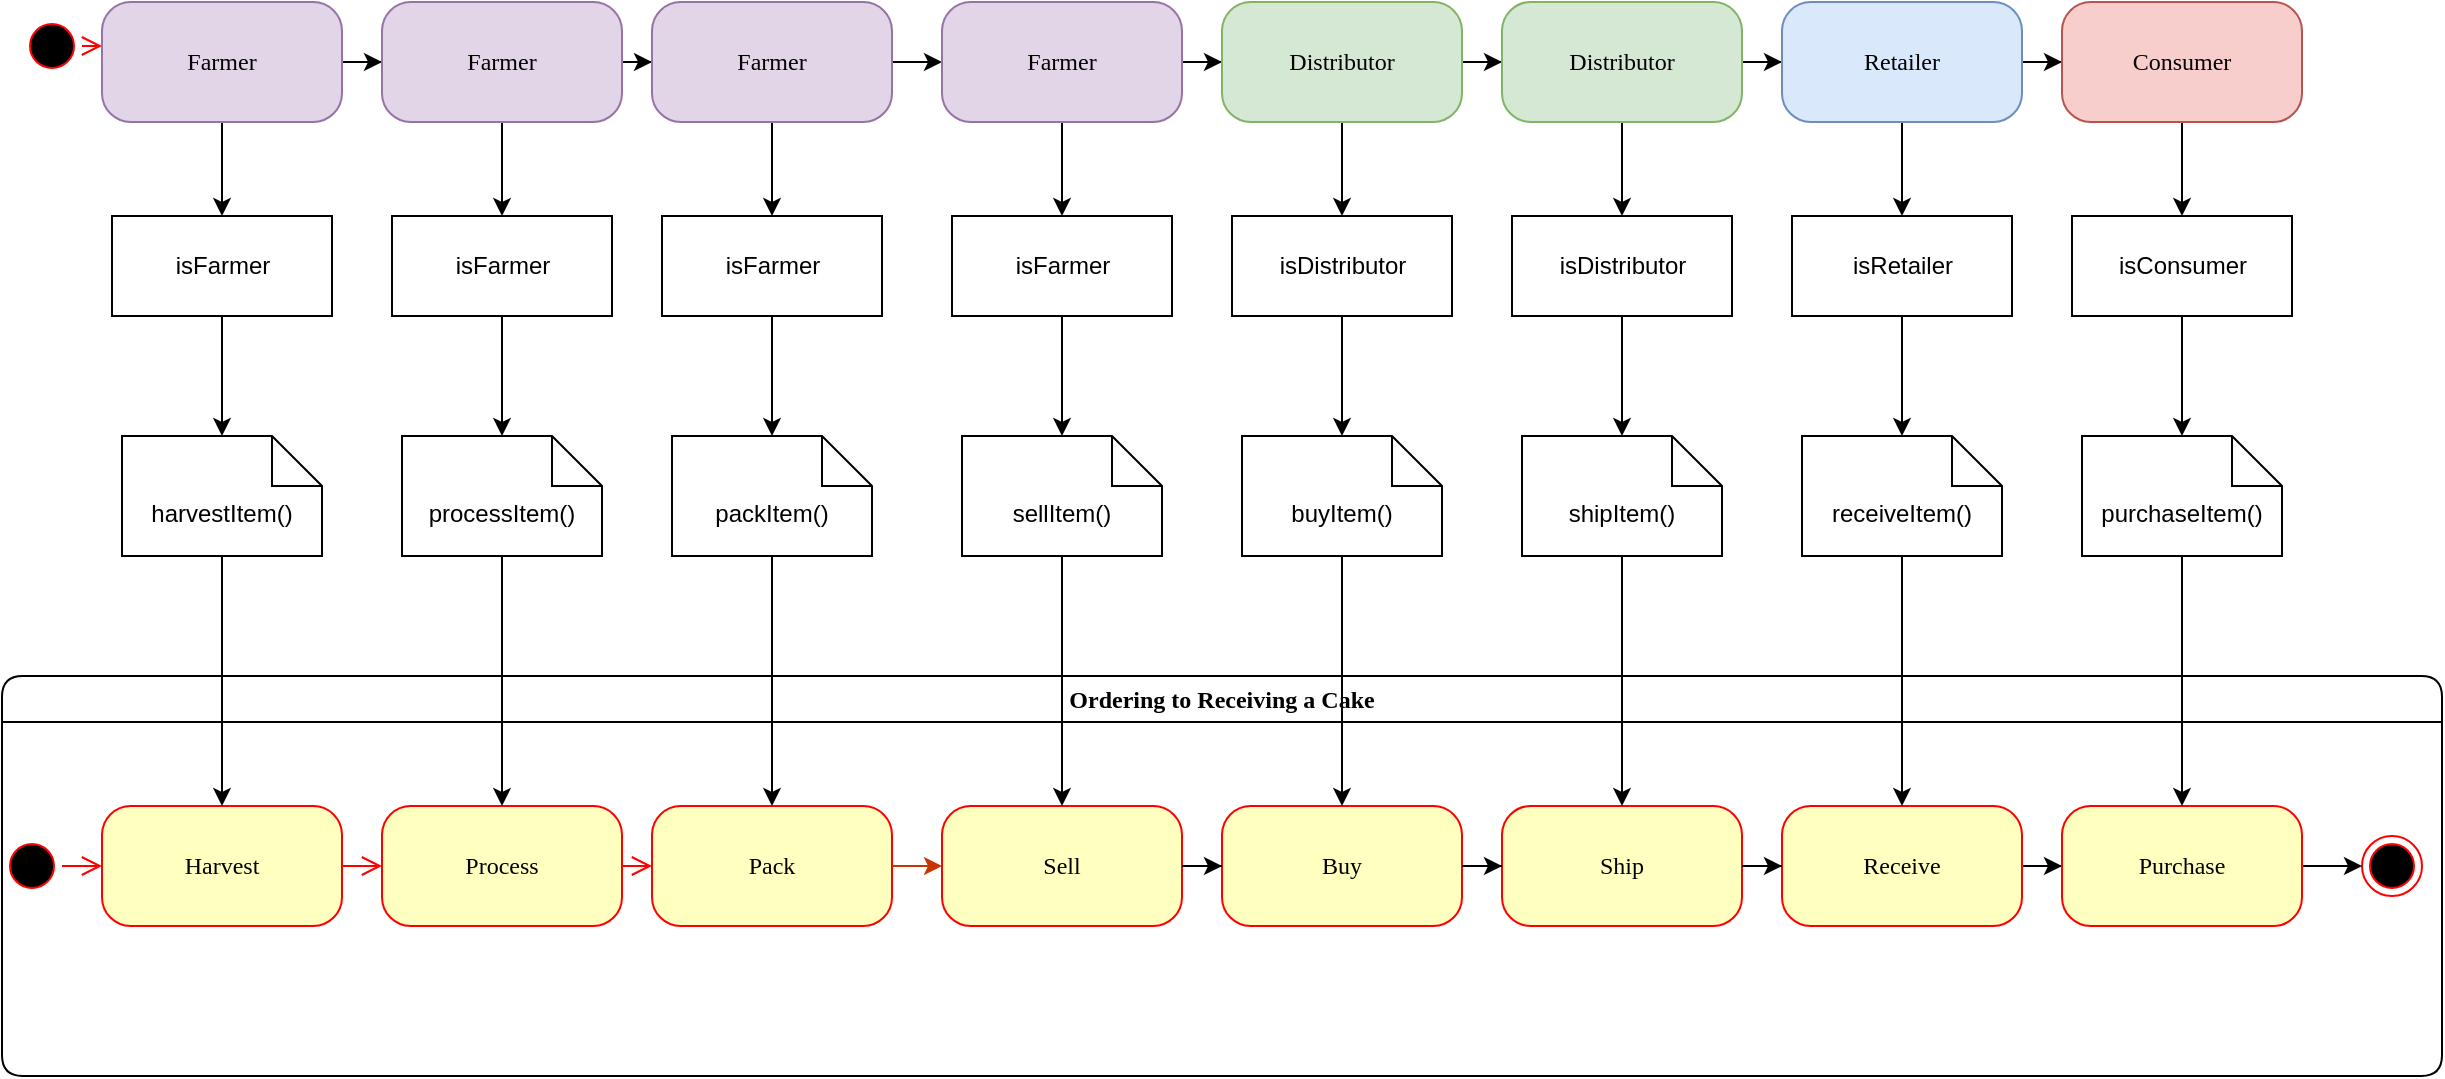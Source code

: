 <mxfile version="16.6.4" type="github">
  <diagram id="HGOWRlIO0jP8CjzM9mRS" name="Page-1">
    <mxGraphModel dx="1416" dy="684" grid="1" gridSize="10" guides="1" tooltips="1" connect="1" arrows="1" fold="1" page="1" pageScale="1" pageWidth="850" pageHeight="1100" math="0" shadow="0">
      <root>
        <mxCell id="0" />
        <mxCell id="1" parent="0" />
        <mxCell id="hxHElys9ab2affVmfVg2-1" value="" style="ellipse;html=1;shape=startState;fillColor=#000000;strokeColor=#ff0000;rounded=1;shadow=0;comic=0;labelBackgroundColor=none;fontFamily=Verdana;fontSize=12;fontColor=#000000;align=center;direction=south;" vertex="1" parent="1">
          <mxGeometry x="20" y="60" width="30" height="30" as="geometry" />
        </mxCell>
        <mxCell id="hxHElys9ab2affVmfVg2-2" style="edgeStyle=orthogonalEdgeStyle;html=1;labelBackgroundColor=none;endArrow=open;endSize=8;strokeColor=#ff0000;fontFamily=Verdana;fontSize=12;align=left;" edge="1" parent="1" source="hxHElys9ab2affVmfVg2-1">
          <mxGeometry relative="1" as="geometry">
            <mxPoint x="60" y="75" as="targetPoint" />
          </mxGeometry>
        </mxCell>
        <mxCell id="hxHElys9ab2affVmfVg2-3" value="Ordering to Receiving a Cake" style="swimlane;whiteSpace=wrap;html=1;rounded=1;shadow=0;comic=0;labelBackgroundColor=none;strokeWidth=1;fontFamily=Verdana;fontSize=12;align=center;" vertex="1" parent="1">
          <mxGeometry x="10" y="390" width="1220" height="200" as="geometry" />
        </mxCell>
        <mxCell id="hxHElys9ab2affVmfVg2-4" style="edgeStyle=elbowEdgeStyle;html=1;labelBackgroundColor=none;endArrow=open;endSize=8;strokeColor=#ff0000;fontFamily=Verdana;fontSize=12;align=left;" edge="1" parent="hxHElys9ab2affVmfVg2-3" source="hxHElys9ab2affVmfVg2-5" target="hxHElys9ab2affVmfVg2-9">
          <mxGeometry relative="1" as="geometry" />
        </mxCell>
        <mxCell id="hxHElys9ab2affVmfVg2-5" value="Harvest" style="rounded=1;whiteSpace=wrap;html=1;arcSize=24;fillColor=#ffffc0;strokeColor=#ff0000;shadow=0;comic=0;labelBackgroundColor=none;fontFamily=Verdana;fontSize=12;fontColor=#000000;align=center;" vertex="1" parent="hxHElys9ab2affVmfVg2-3">
          <mxGeometry x="50" y="65" width="120" height="60" as="geometry" />
        </mxCell>
        <mxCell id="hxHElys9ab2affVmfVg2-6" style="edgeStyle=elbowEdgeStyle;html=1;labelBackgroundColor=none;endArrow=open;endSize=8;strokeColor=#ff0000;fontFamily=Verdana;fontSize=12;align=left;" edge="1" parent="hxHElys9ab2affVmfVg2-3" source="hxHElys9ab2affVmfVg2-7" target="hxHElys9ab2affVmfVg2-5">
          <mxGeometry relative="1" as="geometry" />
        </mxCell>
        <mxCell id="hxHElys9ab2affVmfVg2-7" value="" style="ellipse;html=1;shape=startState;fillColor=#000000;strokeColor=#ff0000;rounded=1;shadow=0;comic=0;labelBackgroundColor=none;fontFamily=Verdana;fontSize=12;fontColor=#000000;align=center;direction=south;" vertex="1" parent="hxHElys9ab2affVmfVg2-3">
          <mxGeometry y="80" width="30" height="30" as="geometry" />
        </mxCell>
        <mxCell id="hxHElys9ab2affVmfVg2-8" style="edgeStyle=elbowEdgeStyle;html=1;labelBackgroundColor=none;endArrow=open;endSize=8;strokeColor=#ff0000;fontFamily=Verdana;fontSize=12;align=left;" edge="1" parent="hxHElys9ab2affVmfVg2-3" source="hxHElys9ab2affVmfVg2-9" target="hxHElys9ab2affVmfVg2-10">
          <mxGeometry relative="1" as="geometry" />
        </mxCell>
        <mxCell id="hxHElys9ab2affVmfVg2-9" value="Process" style="rounded=1;whiteSpace=wrap;html=1;arcSize=24;fillColor=#ffffc0;strokeColor=#ff0000;shadow=0;comic=0;labelBackgroundColor=none;fontFamily=Verdana;fontSize=12;fontColor=#000000;align=center;" vertex="1" parent="hxHElys9ab2affVmfVg2-3">
          <mxGeometry x="190" y="65" width="120" height="60" as="geometry" />
        </mxCell>
        <mxCell id="hxHElys9ab2affVmfVg2-10" value="Pack" style="rounded=1;whiteSpace=wrap;html=1;arcSize=24;fillColor=#ffffc0;strokeColor=#ff0000;shadow=0;comic=0;labelBackgroundColor=none;fontFamily=Verdana;fontSize=12;fontColor=#000000;align=center;" vertex="1" parent="hxHElys9ab2affVmfVg2-3">
          <mxGeometry x="325" y="65" width="120" height="60" as="geometry" />
        </mxCell>
        <mxCell id="hxHElys9ab2affVmfVg2-11" value="Sell" style="whiteSpace=wrap;html=1;fontFamily=Verdana;fillColor=#ffffc0;strokeColor=#ff0000;fontColor=#000000;rounded=1;arcSize=24;shadow=0;comic=0;labelBackgroundColor=none;" vertex="1" parent="hxHElys9ab2affVmfVg2-3">
          <mxGeometry x="470" y="65" width="120" height="60" as="geometry" />
        </mxCell>
        <mxCell id="hxHElys9ab2affVmfVg2-12" value="" style="edgeStyle=orthogonalEdgeStyle;rounded=0;orthogonalLoop=1;jettySize=auto;html=1;fillColor=#fa6800;strokeColor=#C73500;" edge="1" parent="hxHElys9ab2affVmfVg2-3" source="hxHElys9ab2affVmfVg2-10" target="hxHElys9ab2affVmfVg2-11">
          <mxGeometry relative="1" as="geometry" />
        </mxCell>
        <mxCell id="hxHElys9ab2affVmfVg2-13" value="Buy" style="whiteSpace=wrap;html=1;fontFamily=Verdana;fillColor=#ffffc0;strokeColor=#ff0000;fontColor=#000000;rounded=1;arcSize=24;shadow=0;comic=0;labelBackgroundColor=none;" vertex="1" parent="hxHElys9ab2affVmfVg2-3">
          <mxGeometry x="610" y="65" width="120" height="60" as="geometry" />
        </mxCell>
        <mxCell id="hxHElys9ab2affVmfVg2-14" value="" style="edgeStyle=orthogonalEdgeStyle;rounded=0;orthogonalLoop=1;jettySize=auto;html=1;" edge="1" parent="hxHElys9ab2affVmfVg2-3" source="hxHElys9ab2affVmfVg2-11" target="hxHElys9ab2affVmfVg2-13">
          <mxGeometry relative="1" as="geometry" />
        </mxCell>
        <mxCell id="hxHElys9ab2affVmfVg2-15" value="Ship" style="whiteSpace=wrap;html=1;fontFamily=Verdana;fillColor=#ffffc0;strokeColor=#ff0000;fontColor=#000000;rounded=1;arcSize=24;shadow=0;comic=0;labelBackgroundColor=none;" vertex="1" parent="hxHElys9ab2affVmfVg2-3">
          <mxGeometry x="750" y="65" width="120" height="60" as="geometry" />
        </mxCell>
        <mxCell id="hxHElys9ab2affVmfVg2-16" value="" style="edgeStyle=orthogonalEdgeStyle;rounded=0;orthogonalLoop=1;jettySize=auto;html=1;" edge="1" parent="hxHElys9ab2affVmfVg2-3" source="hxHElys9ab2affVmfVg2-13" target="hxHElys9ab2affVmfVg2-15">
          <mxGeometry relative="1" as="geometry" />
        </mxCell>
        <mxCell id="hxHElys9ab2affVmfVg2-22" value="" style="edgeStyle=orthogonalEdgeStyle;rounded=0;orthogonalLoop=1;jettySize=auto;html=1;" edge="1" parent="hxHElys9ab2affVmfVg2-3" source="hxHElys9ab2affVmfVg2-17" target="hxHElys9ab2affVmfVg2-21">
          <mxGeometry relative="1" as="geometry" />
        </mxCell>
        <mxCell id="hxHElys9ab2affVmfVg2-17" value="Receive" style="whiteSpace=wrap;html=1;fontFamily=Verdana;fillColor=#ffffc0;strokeColor=#ff0000;fontColor=#000000;rounded=1;arcSize=24;shadow=0;comic=0;labelBackgroundColor=none;" vertex="1" parent="hxHElys9ab2affVmfVg2-3">
          <mxGeometry x="890" y="65" width="120" height="60" as="geometry" />
        </mxCell>
        <mxCell id="hxHElys9ab2affVmfVg2-18" value="" style="edgeStyle=orthogonalEdgeStyle;rounded=0;orthogonalLoop=1;jettySize=auto;html=1;" edge="1" parent="hxHElys9ab2affVmfVg2-3" source="hxHElys9ab2affVmfVg2-15" target="hxHElys9ab2affVmfVg2-17">
          <mxGeometry relative="1" as="geometry" />
        </mxCell>
        <mxCell id="hxHElys9ab2affVmfVg2-19" value="" style="ellipse;html=1;shape=endState;fillColor=#000000;strokeColor=#ff0000;rounded=1;shadow=0;comic=0;labelBackgroundColor=none;fontFamily=Verdana;fontSize=12;fontColor=#000000;align=center;" vertex="1" parent="hxHElys9ab2affVmfVg2-3">
          <mxGeometry x="1180" y="80" width="30" height="30" as="geometry" />
        </mxCell>
        <mxCell id="hxHElys9ab2affVmfVg2-23" value="" style="edgeStyle=orthogonalEdgeStyle;rounded=0;orthogonalLoop=1;jettySize=auto;html=1;" edge="1" parent="hxHElys9ab2affVmfVg2-3" source="hxHElys9ab2affVmfVg2-21" target="hxHElys9ab2affVmfVg2-19">
          <mxGeometry relative="1" as="geometry" />
        </mxCell>
        <mxCell id="hxHElys9ab2affVmfVg2-21" value="Purchase" style="whiteSpace=wrap;html=1;fontFamily=Verdana;fillColor=#ffffc0;strokeColor=#ff0000;fontColor=#000000;rounded=1;arcSize=24;shadow=0;comic=0;labelBackgroundColor=none;" vertex="1" parent="hxHElys9ab2affVmfVg2-3">
          <mxGeometry x="1030" y="65" width="120" height="60" as="geometry" />
        </mxCell>
        <mxCell id="hxHElys9ab2affVmfVg2-31" value="" style="edgeStyle=orthogonalEdgeStyle;rounded=0;orthogonalLoop=1;jettySize=auto;html=1;" edge="1" parent="1" source="hxHElys9ab2affVmfVg2-29" target="hxHElys9ab2affVmfVg2-30">
          <mxGeometry relative="1" as="geometry" />
        </mxCell>
        <mxCell id="hxHElys9ab2affVmfVg2-45" value="" style="edgeStyle=orthogonalEdgeStyle;rounded=0;orthogonalLoop=1;jettySize=auto;html=1;" edge="1" parent="1" source="hxHElys9ab2affVmfVg2-29" target="hxHElys9ab2affVmfVg2-44">
          <mxGeometry relative="1" as="geometry" />
        </mxCell>
        <mxCell id="hxHElys9ab2affVmfVg2-29" value="Farmer" style="rounded=1;whiteSpace=wrap;html=1;arcSize=24;fillColor=#e1d5e7;strokeColor=#9673a6;shadow=0;comic=0;labelBackgroundColor=none;fontFamily=Verdana;fontSize=12;align=center;" vertex="1" parent="1">
          <mxGeometry x="60" y="53" width="120" height="60" as="geometry" />
        </mxCell>
        <mxCell id="hxHElys9ab2affVmfVg2-33" value="" style="edgeStyle=orthogonalEdgeStyle;rounded=0;orthogonalLoop=1;jettySize=auto;html=1;" edge="1" parent="1" source="hxHElys9ab2affVmfVg2-30" target="hxHElys9ab2affVmfVg2-32">
          <mxGeometry relative="1" as="geometry" />
        </mxCell>
        <mxCell id="hxHElys9ab2affVmfVg2-53" value="" style="edgeStyle=orthogonalEdgeStyle;rounded=0;orthogonalLoop=1;jettySize=auto;html=1;" edge="1" parent="1" source="hxHElys9ab2affVmfVg2-30" target="hxHElys9ab2affVmfVg2-46">
          <mxGeometry relative="1" as="geometry" />
        </mxCell>
        <mxCell id="hxHElys9ab2affVmfVg2-30" value="Farmer" style="rounded=1;whiteSpace=wrap;html=1;arcSize=24;fillColor=#e1d5e7;strokeColor=#9673a6;shadow=0;comic=0;labelBackgroundColor=none;fontFamily=Verdana;fontSize=12;align=center;" vertex="1" parent="1">
          <mxGeometry x="200" y="53" width="120" height="60" as="geometry" />
        </mxCell>
        <mxCell id="hxHElys9ab2affVmfVg2-35" value="" style="edgeStyle=orthogonalEdgeStyle;rounded=0;orthogonalLoop=1;jettySize=auto;html=1;" edge="1" parent="1" source="hxHElys9ab2affVmfVg2-32" target="hxHElys9ab2affVmfVg2-34">
          <mxGeometry relative="1" as="geometry" />
        </mxCell>
        <mxCell id="hxHElys9ab2affVmfVg2-54" value="" style="edgeStyle=orthogonalEdgeStyle;rounded=0;orthogonalLoop=1;jettySize=auto;html=1;" edge="1" parent="1" source="hxHElys9ab2affVmfVg2-32" target="hxHElys9ab2affVmfVg2-47">
          <mxGeometry relative="1" as="geometry" />
        </mxCell>
        <mxCell id="hxHElys9ab2affVmfVg2-32" value="Farmer" style="rounded=1;whiteSpace=wrap;html=1;arcSize=24;fillColor=#e1d5e7;strokeColor=#9673a6;shadow=0;comic=0;labelBackgroundColor=none;fontFamily=Verdana;fontSize=12;align=center;" vertex="1" parent="1">
          <mxGeometry x="335" y="53" width="120" height="60" as="geometry" />
        </mxCell>
        <mxCell id="hxHElys9ab2affVmfVg2-37" value="" style="edgeStyle=orthogonalEdgeStyle;rounded=0;orthogonalLoop=1;jettySize=auto;html=1;" edge="1" parent="1" source="hxHElys9ab2affVmfVg2-34" target="hxHElys9ab2affVmfVg2-36">
          <mxGeometry relative="1" as="geometry" />
        </mxCell>
        <mxCell id="hxHElys9ab2affVmfVg2-55" value="" style="edgeStyle=orthogonalEdgeStyle;rounded=0;orthogonalLoop=1;jettySize=auto;html=1;" edge="1" parent="1" source="hxHElys9ab2affVmfVg2-34" target="hxHElys9ab2affVmfVg2-48">
          <mxGeometry relative="1" as="geometry" />
        </mxCell>
        <mxCell id="hxHElys9ab2affVmfVg2-34" value="Farmer" style="rounded=1;whiteSpace=wrap;html=1;arcSize=24;fillColor=#e1d5e7;strokeColor=#9673a6;shadow=0;comic=0;labelBackgroundColor=none;fontFamily=Verdana;fontSize=12;align=center;" vertex="1" parent="1">
          <mxGeometry x="480" y="53" width="120" height="60" as="geometry" />
        </mxCell>
        <mxCell id="hxHElys9ab2affVmfVg2-39" value="" style="edgeStyle=orthogonalEdgeStyle;rounded=0;orthogonalLoop=1;jettySize=auto;html=1;" edge="1" parent="1" source="hxHElys9ab2affVmfVg2-36" target="hxHElys9ab2affVmfVg2-38">
          <mxGeometry relative="1" as="geometry" />
        </mxCell>
        <mxCell id="hxHElys9ab2affVmfVg2-56" value="" style="edgeStyle=orthogonalEdgeStyle;rounded=0;orthogonalLoop=1;jettySize=auto;html=1;" edge="1" parent="1" source="hxHElys9ab2affVmfVg2-36" target="hxHElys9ab2affVmfVg2-49">
          <mxGeometry relative="1" as="geometry" />
        </mxCell>
        <mxCell id="hxHElys9ab2affVmfVg2-36" value="Distributor" style="rounded=1;whiteSpace=wrap;html=1;arcSize=24;fillColor=#d5e8d4;strokeColor=#82b366;shadow=0;comic=0;labelBackgroundColor=none;fontFamily=Verdana;fontSize=12;align=center;" vertex="1" parent="1">
          <mxGeometry x="620" y="53" width="120" height="60" as="geometry" />
        </mxCell>
        <mxCell id="hxHElys9ab2affVmfVg2-41" value="" style="edgeStyle=orthogonalEdgeStyle;rounded=0;orthogonalLoop=1;jettySize=auto;html=1;" edge="1" parent="1" source="hxHElys9ab2affVmfVg2-38" target="hxHElys9ab2affVmfVg2-40">
          <mxGeometry relative="1" as="geometry" />
        </mxCell>
        <mxCell id="hxHElys9ab2affVmfVg2-57" value="" style="edgeStyle=orthogonalEdgeStyle;rounded=0;orthogonalLoop=1;jettySize=auto;html=1;" edge="1" parent="1" source="hxHElys9ab2affVmfVg2-38" target="hxHElys9ab2affVmfVg2-50">
          <mxGeometry relative="1" as="geometry" />
        </mxCell>
        <mxCell id="hxHElys9ab2affVmfVg2-38" value="Distributor" style="rounded=1;whiteSpace=wrap;html=1;arcSize=24;fillColor=#d5e8d4;strokeColor=#82b366;shadow=0;comic=0;labelBackgroundColor=none;fontFamily=Verdana;fontSize=12;align=center;" vertex="1" parent="1">
          <mxGeometry x="760" y="53" width="120" height="60" as="geometry" />
        </mxCell>
        <mxCell id="hxHElys9ab2affVmfVg2-43" value="" style="edgeStyle=orthogonalEdgeStyle;rounded=0;orthogonalLoop=1;jettySize=auto;html=1;" edge="1" parent="1" source="hxHElys9ab2affVmfVg2-40" target="hxHElys9ab2affVmfVg2-42">
          <mxGeometry relative="1" as="geometry" />
        </mxCell>
        <mxCell id="hxHElys9ab2affVmfVg2-58" value="" style="edgeStyle=orthogonalEdgeStyle;rounded=0;orthogonalLoop=1;jettySize=auto;html=1;" edge="1" parent="1" source="hxHElys9ab2affVmfVg2-40" target="hxHElys9ab2affVmfVg2-51">
          <mxGeometry relative="1" as="geometry" />
        </mxCell>
        <mxCell id="hxHElys9ab2affVmfVg2-40" value="Retailer" style="rounded=1;whiteSpace=wrap;html=1;arcSize=24;fillColor=#dae8fc;strokeColor=#6c8ebf;shadow=0;comic=0;labelBackgroundColor=none;fontFamily=Verdana;fontSize=12;align=center;" vertex="1" parent="1">
          <mxGeometry x="900" y="53" width="120" height="60" as="geometry" />
        </mxCell>
        <mxCell id="hxHElys9ab2affVmfVg2-59" value="" style="edgeStyle=orthogonalEdgeStyle;rounded=0;orthogonalLoop=1;jettySize=auto;html=1;" edge="1" parent="1" source="hxHElys9ab2affVmfVg2-42" target="hxHElys9ab2affVmfVg2-52">
          <mxGeometry relative="1" as="geometry" />
        </mxCell>
        <mxCell id="hxHElys9ab2affVmfVg2-42" value="Consumer" style="rounded=1;whiteSpace=wrap;html=1;arcSize=24;fillColor=#f8cecc;strokeColor=#b85450;shadow=0;comic=0;labelBackgroundColor=none;fontFamily=Verdana;fontSize=12;align=center;" vertex="1" parent="1">
          <mxGeometry x="1040" y="53" width="120" height="60" as="geometry" />
        </mxCell>
        <mxCell id="hxHElys9ab2affVmfVg2-68" value="" style="edgeStyle=orthogonalEdgeStyle;rounded=0;orthogonalLoop=1;jettySize=auto;html=1;" edge="1" parent="1" source="hxHElys9ab2affVmfVg2-44" target="hxHElys9ab2affVmfVg2-60">
          <mxGeometry relative="1" as="geometry" />
        </mxCell>
        <mxCell id="hxHElys9ab2affVmfVg2-44" value="isFarmer" style="html=1;" vertex="1" parent="1">
          <mxGeometry x="65" y="160" width="110" height="50" as="geometry" />
        </mxCell>
        <mxCell id="hxHElys9ab2affVmfVg2-69" value="" style="edgeStyle=orthogonalEdgeStyle;rounded=0;orthogonalLoop=1;jettySize=auto;html=1;" edge="1" parent="1" source="hxHElys9ab2affVmfVg2-46" target="hxHElys9ab2affVmfVg2-61">
          <mxGeometry relative="1" as="geometry" />
        </mxCell>
        <mxCell id="hxHElys9ab2affVmfVg2-46" value="isFarmer" style="html=1;" vertex="1" parent="1">
          <mxGeometry x="205" y="160" width="110" height="50" as="geometry" />
        </mxCell>
        <mxCell id="hxHElys9ab2affVmfVg2-70" value="" style="edgeStyle=orthogonalEdgeStyle;rounded=0;orthogonalLoop=1;jettySize=auto;html=1;" edge="1" parent="1" source="hxHElys9ab2affVmfVg2-47" target="hxHElys9ab2affVmfVg2-62">
          <mxGeometry relative="1" as="geometry" />
        </mxCell>
        <mxCell id="hxHElys9ab2affVmfVg2-47" value="isFarmer" style="html=1;" vertex="1" parent="1">
          <mxGeometry x="340" y="160" width="110" height="50" as="geometry" />
        </mxCell>
        <mxCell id="hxHElys9ab2affVmfVg2-71" value="" style="edgeStyle=orthogonalEdgeStyle;rounded=0;orthogonalLoop=1;jettySize=auto;html=1;" edge="1" parent="1" source="hxHElys9ab2affVmfVg2-48" target="hxHElys9ab2affVmfVg2-63">
          <mxGeometry relative="1" as="geometry" />
        </mxCell>
        <mxCell id="hxHElys9ab2affVmfVg2-48" value="isFarmer" style="html=1;" vertex="1" parent="1">
          <mxGeometry x="485" y="160" width="110" height="50" as="geometry" />
        </mxCell>
        <mxCell id="hxHElys9ab2affVmfVg2-72" value="" style="edgeStyle=orthogonalEdgeStyle;rounded=0;orthogonalLoop=1;jettySize=auto;html=1;" edge="1" parent="1" source="hxHElys9ab2affVmfVg2-49" target="hxHElys9ab2affVmfVg2-64">
          <mxGeometry relative="1" as="geometry" />
        </mxCell>
        <mxCell id="hxHElys9ab2affVmfVg2-49" value="isDistributor" style="html=1;" vertex="1" parent="1">
          <mxGeometry x="625" y="160" width="110" height="50" as="geometry" />
        </mxCell>
        <mxCell id="hxHElys9ab2affVmfVg2-73" value="" style="edgeStyle=orthogonalEdgeStyle;rounded=0;orthogonalLoop=1;jettySize=auto;html=1;" edge="1" parent="1" source="hxHElys9ab2affVmfVg2-50" target="hxHElys9ab2affVmfVg2-65">
          <mxGeometry relative="1" as="geometry" />
        </mxCell>
        <mxCell id="hxHElys9ab2affVmfVg2-50" value="isDistributor" style="html=1;" vertex="1" parent="1">
          <mxGeometry x="765" y="160" width="110" height="50" as="geometry" />
        </mxCell>
        <mxCell id="hxHElys9ab2affVmfVg2-74" value="" style="edgeStyle=orthogonalEdgeStyle;rounded=0;orthogonalLoop=1;jettySize=auto;html=1;" edge="1" parent="1" source="hxHElys9ab2affVmfVg2-51" target="hxHElys9ab2affVmfVg2-66">
          <mxGeometry relative="1" as="geometry" />
        </mxCell>
        <mxCell id="hxHElys9ab2affVmfVg2-51" value="isRetailer" style="html=1;" vertex="1" parent="1">
          <mxGeometry x="905" y="160" width="110" height="50" as="geometry" />
        </mxCell>
        <mxCell id="hxHElys9ab2affVmfVg2-75" value="" style="edgeStyle=orthogonalEdgeStyle;rounded=0;orthogonalLoop=1;jettySize=auto;html=1;" edge="1" parent="1" source="hxHElys9ab2affVmfVg2-52" target="hxHElys9ab2affVmfVg2-67">
          <mxGeometry relative="1" as="geometry" />
        </mxCell>
        <mxCell id="hxHElys9ab2affVmfVg2-52" value="isConsumer" style="html=1;" vertex="1" parent="1">
          <mxGeometry x="1045" y="160" width="110" height="50" as="geometry" />
        </mxCell>
        <mxCell id="hxHElys9ab2affVmfVg2-76" value="" style="edgeStyle=orthogonalEdgeStyle;rounded=0;orthogonalLoop=1;jettySize=auto;html=1;" edge="1" parent="1" source="hxHElys9ab2affVmfVg2-60" target="hxHElys9ab2affVmfVg2-5">
          <mxGeometry relative="1" as="geometry" />
        </mxCell>
        <mxCell id="hxHElys9ab2affVmfVg2-60" value="harvestItem()" style="shape=note2;boundedLbl=1;whiteSpace=wrap;html=1;size=25;verticalAlign=top;align=center;" vertex="1" parent="1">
          <mxGeometry x="70" y="270" width="100" height="60" as="geometry" />
        </mxCell>
        <mxCell id="hxHElys9ab2affVmfVg2-77" value="" style="edgeStyle=orthogonalEdgeStyle;rounded=0;orthogonalLoop=1;jettySize=auto;html=1;" edge="1" parent="1" source="hxHElys9ab2affVmfVg2-61" target="hxHElys9ab2affVmfVg2-9">
          <mxGeometry relative="1" as="geometry" />
        </mxCell>
        <mxCell id="hxHElys9ab2affVmfVg2-61" value="processItem()" style="shape=note2;boundedLbl=1;whiteSpace=wrap;html=1;size=25;verticalAlign=top;align=center;" vertex="1" parent="1">
          <mxGeometry x="210" y="270" width="100" height="60" as="geometry" />
        </mxCell>
        <mxCell id="hxHElys9ab2affVmfVg2-78" value="" style="edgeStyle=orthogonalEdgeStyle;rounded=0;orthogonalLoop=1;jettySize=auto;html=1;" edge="1" parent="1" source="hxHElys9ab2affVmfVg2-62" target="hxHElys9ab2affVmfVg2-10">
          <mxGeometry relative="1" as="geometry" />
        </mxCell>
        <mxCell id="hxHElys9ab2affVmfVg2-62" value="packItem()" style="shape=note2;boundedLbl=1;whiteSpace=wrap;html=1;size=25;verticalAlign=top;align=center;" vertex="1" parent="1">
          <mxGeometry x="345" y="270" width="100" height="60" as="geometry" />
        </mxCell>
        <mxCell id="hxHElys9ab2affVmfVg2-79" value="" style="edgeStyle=orthogonalEdgeStyle;rounded=0;orthogonalLoop=1;jettySize=auto;html=1;" edge="1" parent="1" source="hxHElys9ab2affVmfVg2-63" target="hxHElys9ab2affVmfVg2-11">
          <mxGeometry relative="1" as="geometry" />
        </mxCell>
        <mxCell id="hxHElys9ab2affVmfVg2-63" value="sellItem()" style="shape=note2;boundedLbl=1;whiteSpace=wrap;html=1;size=25;verticalAlign=top;align=center;" vertex="1" parent="1">
          <mxGeometry x="490" y="270" width="100" height="60" as="geometry" />
        </mxCell>
        <mxCell id="hxHElys9ab2affVmfVg2-80" value="" style="edgeStyle=orthogonalEdgeStyle;rounded=0;orthogonalLoop=1;jettySize=auto;html=1;" edge="1" parent="1" source="hxHElys9ab2affVmfVg2-64" target="hxHElys9ab2affVmfVg2-13">
          <mxGeometry relative="1" as="geometry" />
        </mxCell>
        <mxCell id="hxHElys9ab2affVmfVg2-64" value="buyItem()" style="shape=note2;boundedLbl=1;whiteSpace=wrap;html=1;size=25;verticalAlign=top;align=center;" vertex="1" parent="1">
          <mxGeometry x="630" y="270" width="100" height="60" as="geometry" />
        </mxCell>
        <mxCell id="hxHElys9ab2affVmfVg2-81" value="" style="edgeStyle=orthogonalEdgeStyle;rounded=0;orthogonalLoop=1;jettySize=auto;html=1;" edge="1" parent="1" source="hxHElys9ab2affVmfVg2-65" target="hxHElys9ab2affVmfVg2-15">
          <mxGeometry relative="1" as="geometry" />
        </mxCell>
        <mxCell id="hxHElys9ab2affVmfVg2-65" value="shipItem()" style="shape=note2;boundedLbl=1;whiteSpace=wrap;html=1;size=25;verticalAlign=top;align=center;" vertex="1" parent="1">
          <mxGeometry x="770" y="270" width="100" height="60" as="geometry" />
        </mxCell>
        <mxCell id="hxHElys9ab2affVmfVg2-82" value="" style="edgeStyle=orthogonalEdgeStyle;rounded=0;orthogonalLoop=1;jettySize=auto;html=1;" edge="1" parent="1" source="hxHElys9ab2affVmfVg2-66" target="hxHElys9ab2affVmfVg2-17">
          <mxGeometry relative="1" as="geometry" />
        </mxCell>
        <mxCell id="hxHElys9ab2affVmfVg2-66" value="receiveItem()" style="shape=note2;boundedLbl=1;whiteSpace=wrap;html=1;size=25;verticalAlign=top;align=center;" vertex="1" parent="1">
          <mxGeometry x="910" y="270" width="100" height="60" as="geometry" />
        </mxCell>
        <mxCell id="hxHElys9ab2affVmfVg2-83" value="" style="edgeStyle=orthogonalEdgeStyle;rounded=0;orthogonalLoop=1;jettySize=auto;html=1;" edge="1" parent="1" source="hxHElys9ab2affVmfVg2-67" target="hxHElys9ab2affVmfVg2-21">
          <mxGeometry relative="1" as="geometry" />
        </mxCell>
        <mxCell id="hxHElys9ab2affVmfVg2-67" value="purchaseItem()" style="shape=note2;boundedLbl=1;whiteSpace=wrap;html=1;size=25;verticalAlign=top;align=center;" vertex="1" parent="1">
          <mxGeometry x="1050" y="270" width="100" height="60" as="geometry" />
        </mxCell>
      </root>
    </mxGraphModel>
  </diagram>
</mxfile>
